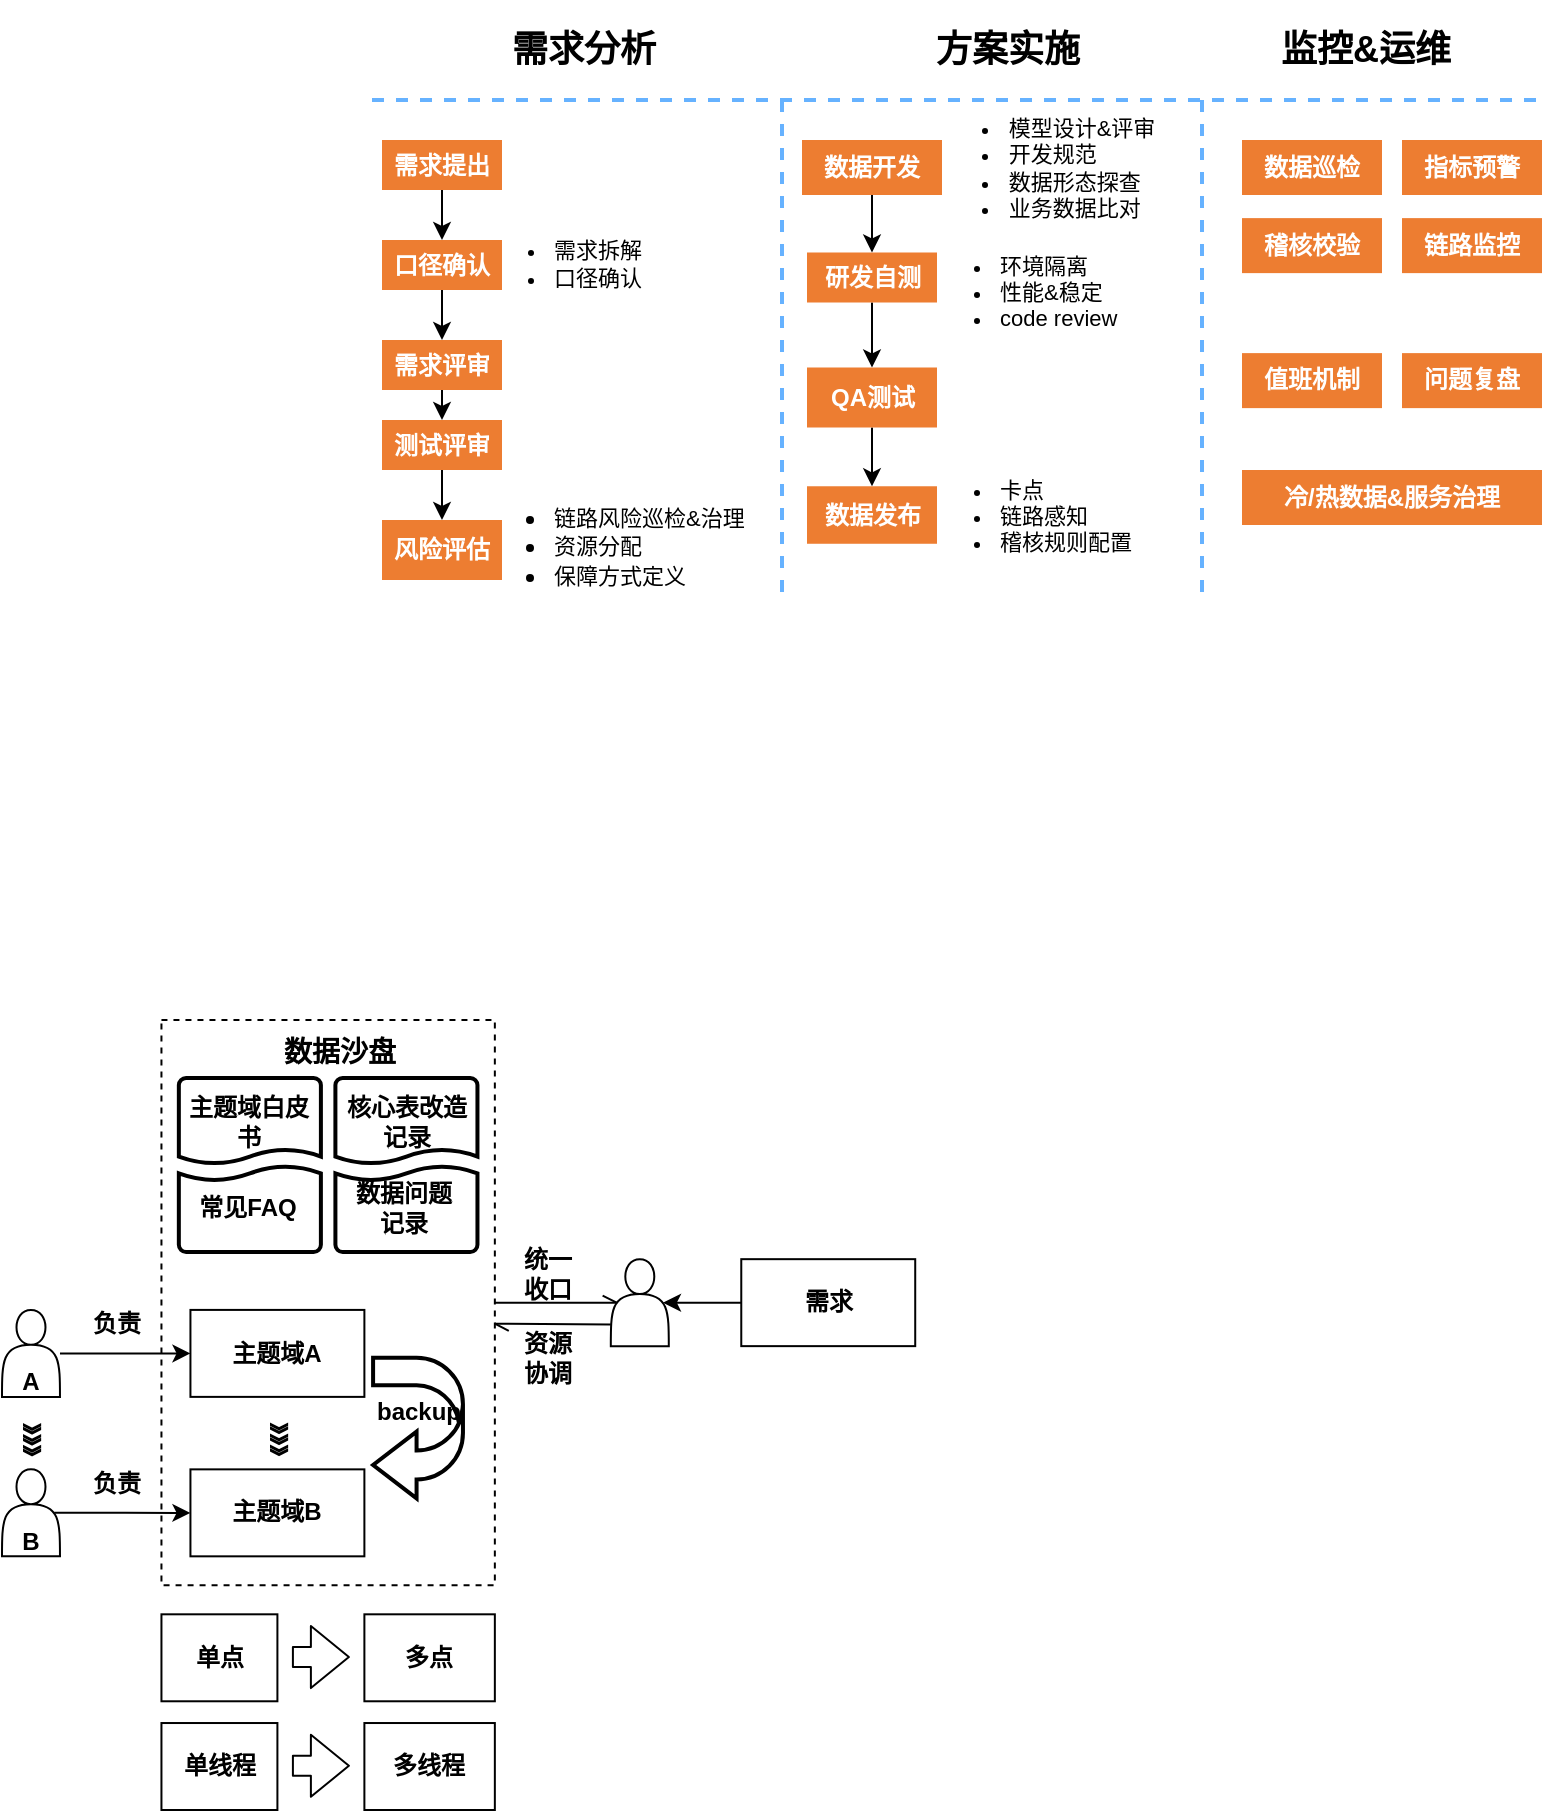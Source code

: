 <mxfile version="20.8.23" type="github">
  <diagram name="第 1 页" id="9t_LCf5cB-b87G4GpCwc">
    <mxGraphModel dx="1084" dy="1557" grid="1" gridSize="10" guides="1" tooltips="1" connect="1" arrows="1" fold="1" page="1" pageScale="1" pageWidth="827" pageHeight="1169" math="0" shadow="0">
      <root>
        <mxCell id="0" />
        <mxCell id="1" parent="0" />
        <mxCell id="ABy7lw26F6PikiW-eUqZ-20" style="edgeStyle=orthogonalEdgeStyle;rounded=0;orthogonalLoop=1;jettySize=auto;html=1;exitX=0.5;exitY=1;exitDx=0;exitDy=0;entryX=0.5;entryY=0;entryDx=0;entryDy=0;fillColor=#CC6600;" parent="1" source="ABy7lw26F6PikiW-eUqZ-21" target="ABy7lw26F6PikiW-eUqZ-23" edge="1">
          <mxGeometry relative="1" as="geometry" />
        </mxCell>
        <mxCell id="ABy7lw26F6PikiW-eUqZ-21" value="&lt;font color=&quot;#ffffff&quot;&gt;&lt;b&gt;口径确认&lt;/b&gt;&lt;/font&gt;" style="rounded=0;whiteSpace=wrap;html=1;strokeColor=none;fillColor=#ed7d31;" parent="1" vertex="1">
          <mxGeometry x="290" y="-130" width="60" height="25" as="geometry" />
        </mxCell>
        <mxCell id="ABy7lw26F6PikiW-eUqZ-22" style="edgeStyle=orthogonalEdgeStyle;rounded=0;orthogonalLoop=1;jettySize=auto;html=1;exitX=0.5;exitY=1;exitDx=0;exitDy=0;entryX=0.5;entryY=0;entryDx=0;entryDy=0;fontSize=11;fillColor=#CC6600;" parent="1" source="ABy7lw26F6PikiW-eUqZ-23" target="ABy7lw26F6PikiW-eUqZ-25" edge="1">
          <mxGeometry relative="1" as="geometry" />
        </mxCell>
        <mxCell id="ABy7lw26F6PikiW-eUqZ-23" value="&lt;b&gt;&lt;font color=&quot;#ffffff&quot;&gt;需求评审&lt;/font&gt;&lt;/b&gt;" style="rounded=0;whiteSpace=wrap;html=1;strokeColor=none;fillColor=#ed7d31;" parent="1" vertex="1">
          <mxGeometry x="290" y="-80" width="60" height="25" as="geometry" />
        </mxCell>
        <mxCell id="ABy7lw26F6PikiW-eUqZ-24" style="edgeStyle=orthogonalEdgeStyle;rounded=0;orthogonalLoop=1;jettySize=auto;html=1;exitX=0.5;exitY=1;exitDx=0;exitDy=0;fontFamily=微软雅黑;fontSize=11;fontColor=#000000;strokeColor=#000000;fillColor=#FFCC99;" parent="1" source="ABy7lw26F6PikiW-eUqZ-25" target="ABy7lw26F6PikiW-eUqZ-58" edge="1">
          <mxGeometry relative="1" as="geometry" />
        </mxCell>
        <mxCell id="ABy7lw26F6PikiW-eUqZ-25" value="&lt;font color=&quot;#ffffff&quot;&gt;&lt;b&gt;测试评审&lt;/b&gt;&lt;/font&gt;" style="rounded=0;whiteSpace=wrap;html=1;strokeColor=none;fillColor=#ed7d31;" parent="1" vertex="1">
          <mxGeometry x="290" y="-40" width="60" height="25" as="geometry" />
        </mxCell>
        <mxCell id="ABy7lw26F6PikiW-eUqZ-26" style="edgeStyle=orthogonalEdgeStyle;rounded=0;orthogonalLoop=1;jettySize=auto;html=1;exitX=0.5;exitY=1;exitDx=0;exitDy=0;entryX=0.5;entryY=0;entryDx=0;entryDy=0;fillColor=#CC6600;" parent="1" source="ABy7lw26F6PikiW-eUqZ-27" target="ABy7lw26F6PikiW-eUqZ-21" edge="1">
          <mxGeometry relative="1" as="geometry" />
        </mxCell>
        <mxCell id="ABy7lw26F6PikiW-eUqZ-27" value="&lt;font style=&quot;&quot; color=&quot;#ffffff&quot;&gt;&lt;b&gt;需求提出&lt;/b&gt;&lt;/font&gt;" style="rounded=0;whiteSpace=wrap;html=1;strokeColor=none;fillColor=#ed7d31;" parent="1" vertex="1">
          <mxGeometry x="290" y="-180" width="60" height="25" as="geometry" />
        </mxCell>
        <mxCell id="ABy7lw26F6PikiW-eUqZ-28" style="edgeStyle=orthogonalEdgeStyle;rounded=0;orthogonalLoop=1;jettySize=auto;html=1;exitX=0.5;exitY=1;exitDx=0;exitDy=0;fontSize=11;fillColor=#CC6600;" parent="1" source="ABy7lw26F6PikiW-eUqZ-29" target="ABy7lw26F6PikiW-eUqZ-31" edge="1">
          <mxGeometry relative="1" as="geometry" />
        </mxCell>
        <mxCell id="ABy7lw26F6PikiW-eUqZ-29" value="&lt;font color=&quot;#ffffff&quot;&gt;&lt;b&gt;研发自测&lt;/b&gt;&lt;/font&gt;" style="rounded=0;whiteSpace=wrap;html=1;strokeColor=none;fillColor=#ed7d31;" parent="1" vertex="1">
          <mxGeometry x="502.5" y="-123.75" width="65" height="25" as="geometry" />
        </mxCell>
        <mxCell id="ABy7lw26F6PikiW-eUqZ-30" style="edgeStyle=orthogonalEdgeStyle;rounded=0;orthogonalLoop=1;jettySize=auto;html=1;exitX=0.5;exitY=1;exitDx=0;exitDy=0;fontSize=11;fillColor=#CC6600;" parent="1" source="ABy7lw26F6PikiW-eUqZ-31" target="ABy7lw26F6PikiW-eUqZ-32" edge="1">
          <mxGeometry relative="1" as="geometry" />
        </mxCell>
        <mxCell id="ABy7lw26F6PikiW-eUqZ-31" value="&lt;font color=&quot;#ffffff&quot;&gt;&lt;b&gt;QA测试&lt;/b&gt;&lt;/font&gt;" style="rounded=0;whiteSpace=wrap;html=1;strokeColor=none;fillColor=#ed7d31;" parent="1" vertex="1">
          <mxGeometry x="502.5" y="-66.25" width="65" height="30" as="geometry" />
        </mxCell>
        <mxCell id="ABy7lw26F6PikiW-eUqZ-32" value="&lt;font color=&quot;#ffffff&quot;&gt;&lt;b&gt;数据发布&lt;/b&gt;&lt;/font&gt;" style="rounded=0;whiteSpace=wrap;html=1;strokeColor=none;fillColor=#ed7d31;" parent="1" vertex="1">
          <mxGeometry x="502.5" y="-6.87" width="65" height="28.75" as="geometry" />
        </mxCell>
        <mxCell id="ABy7lw26F6PikiW-eUqZ-33" value="&lt;ul&gt;&lt;li&gt;环境隔离&lt;/li&gt;&lt;li&gt;性能&amp;amp;稳定&lt;/li&gt;&lt;li&gt;code review&lt;/li&gt;&lt;/ul&gt;" style="text;html=1;strokeColor=none;fillColor=none;align=left;verticalAlign=middle;whiteSpace=wrap;rounded=0;dashed=1;fontSize=11;" parent="1" vertex="1">
          <mxGeometry x="557.49" y="-128.75" width="114" height="48.75" as="geometry" />
        </mxCell>
        <mxCell id="ABy7lw26F6PikiW-eUqZ-34" value="&lt;div&gt;&lt;ul&gt;&lt;li&gt;&lt;span&gt;卡点&lt;/span&gt;&lt;/li&gt;&lt;li&gt;链路感知&lt;/li&gt;&lt;li&gt;稽核规则配置&lt;/li&gt;&lt;/ul&gt;&lt;/div&gt;" style="text;html=1;strokeColor=none;fillColor=none;align=left;verticalAlign=middle;whiteSpace=wrap;rounded=0;dashed=1;fontSize=11;" parent="1" vertex="1">
          <mxGeometry x="557.49" y="-11.87" width="114" height="38.75" as="geometry" />
        </mxCell>
        <mxCell id="ABy7lw26F6PikiW-eUqZ-35" value="&lt;div style=&quot;text-align: left&quot;&gt;&lt;ul&gt;&lt;li style=&quot;border-color: var(--border-color);&quot;&gt;模型设计&amp;amp;评审&lt;/li&gt;&lt;li&gt;开发规范&lt;/li&gt;&lt;li&gt;数据形态探查&lt;/li&gt;&lt;li&gt;业务数据比对&lt;/li&gt;&lt;/ul&gt;&lt;/div&gt;" style="text;html=1;strokeColor=none;fillColor=none;align=center;verticalAlign=middle;whiteSpace=wrap;rounded=0;dashed=1;fontSize=11;" parent="1" vertex="1">
          <mxGeometry x="557.49" y="-203.13" width="126" height="73.75" as="geometry" />
        </mxCell>
        <mxCell id="ABy7lw26F6PikiW-eUqZ-39" value="&lt;h2&gt;&lt;span style=&quot;&quot;&gt;&lt;font style=&quot;font-size: 18px;&quot;&gt;需求分析&lt;/font&gt;&lt;/span&gt;&lt;/h2&gt;" style="text;html=1;strokeColor=none;fillColor=none;align=center;verticalAlign=middle;whiteSpace=wrap;rounded=0;dashed=1;fontSize=11;fontStyle=1" parent="1" vertex="1">
          <mxGeometry x="351" y="-240" width="80" height="30" as="geometry" />
        </mxCell>
        <mxCell id="ABy7lw26F6PikiW-eUqZ-41" style="edgeStyle=orthogonalEdgeStyle;rounded=0;orthogonalLoop=1;jettySize=auto;html=1;exitX=0.5;exitY=1;exitDx=0;exitDy=0;entryX=0.5;entryY=0;entryDx=0;entryDy=0;fontSize=11;fillColor=#CC6600;" parent="1" source="ABy7lw26F6PikiW-eUqZ-43" target="ABy7lw26F6PikiW-eUqZ-29" edge="1">
          <mxGeometry relative="1" as="geometry" />
        </mxCell>
        <mxCell id="ABy7lw26F6PikiW-eUqZ-43" value="&lt;font color=&quot;#ffffff&quot;&gt;&lt;b&gt;数据开发&lt;/b&gt;&lt;/font&gt;" style="rounded=0;whiteSpace=wrap;html=1;strokeColor=none;fillColor=#ed7d31;" parent="1" vertex="1">
          <mxGeometry x="500" y="-180" width="70" height="27.5" as="geometry" />
        </mxCell>
        <mxCell id="ABy7lw26F6PikiW-eUqZ-53" value="&lt;h2&gt;&lt;span style=&quot;&quot;&gt;&lt;font style=&quot;font-size: 18px;&quot;&gt;监控&amp;amp;运维&lt;/font&gt;&lt;/span&gt;&lt;/h2&gt;" style="text;html=1;strokeColor=none;fillColor=none;align=center;verticalAlign=middle;whiteSpace=wrap;rounded=0;dashed=1;fontSize=11;fontStyle=1" parent="1" vertex="1">
          <mxGeometry x="737" y="-240" width="90" height="30" as="geometry" />
        </mxCell>
        <mxCell id="ABy7lw26F6PikiW-eUqZ-57" value="&lt;ul&gt;&lt;li&gt;&lt;font style=&quot;font-size: 11px&quot;&gt;链路风险巡检&amp;amp;治理&lt;/font&gt;&lt;/li&gt;&lt;li&gt;&lt;font style=&quot;font-size: 11px&quot;&gt;资源分配&lt;/font&gt;&lt;/li&gt;&lt;li&gt;&lt;font style=&quot;font-size: 11px&quot;&gt;保障方式定义&lt;/font&gt;&lt;/li&gt;&lt;/ul&gt;" style="text;html=1;strokeColor=none;fillColor=none;align=left;verticalAlign=middle;whiteSpace=wrap;rounded=0;dashed=1;" parent="1" vertex="1">
          <mxGeometry x="334" y="2.5" width="146" height="40" as="geometry" />
        </mxCell>
        <mxCell id="ABy7lw26F6PikiW-eUqZ-58" value="&lt;b&gt;&lt;font color=&quot;#ffffff&quot;&gt;风险&lt;font face=&quot;微软雅黑&quot;&gt;评估&lt;/font&gt;&lt;/font&gt;&lt;/b&gt;" style="rounded=0;whiteSpace=wrap;html=1;strokeColor=none;fillColor=#ed7d31;" parent="1" vertex="1">
          <mxGeometry x="290" y="10" width="60" height="30" as="geometry" />
        </mxCell>
        <mxCell id="ABy7lw26F6PikiW-eUqZ-60" value="&lt;h2&gt;&lt;span style=&quot;font-size: 18px;&quot;&gt;方案实施&lt;/span&gt;&lt;/h2&gt;" style="text;html=1;strokeColor=none;fillColor=none;align=center;verticalAlign=middle;whiteSpace=wrap;rounded=0;dashed=1;fontSize=11;fontStyle=1" parent="1" vertex="1">
          <mxGeometry x="563.49" y="-240" width="80" height="30" as="geometry" />
        </mxCell>
        <mxCell id="ABy7lw26F6PikiW-eUqZ-61" value="&lt;ul&gt;&lt;li&gt;需求拆解&lt;/li&gt;&lt;li&gt;口径确认&lt;/li&gt;&lt;/ul&gt;" style="text;html=1;strokeColor=none;fillColor=none;align=left;verticalAlign=middle;whiteSpace=wrap;rounded=0;dashed=1;fontSize=11;" parent="1" vertex="1">
          <mxGeometry x="334" y="-136.88" width="114" height="38.75" as="geometry" />
        </mxCell>
        <mxCell id="ABy7lw26F6PikiW-eUqZ-62" value="&lt;font color=&quot;#ffffff&quot;&gt;&lt;b&gt;值班机制&lt;/b&gt;&lt;/font&gt;" style="rounded=0;whiteSpace=wrap;html=1;strokeColor=none;fillColor=#ed7d31;" parent="1" vertex="1">
          <mxGeometry x="720" y="-73.44" width="70" height="27.5" as="geometry" />
        </mxCell>
        <mxCell id="ABy7lw26F6PikiW-eUqZ-63" value="&lt;font color=&quot;#ffffff&quot;&gt;&lt;b&gt;指标预警&lt;/b&gt;&lt;/font&gt;" style="rounded=0;whiteSpace=wrap;html=1;strokeColor=none;fillColor=#ed7d31;" parent="1" vertex="1">
          <mxGeometry x="800" y="-180" width="70" height="27.5" as="geometry" />
        </mxCell>
        <mxCell id="ABy7lw26F6PikiW-eUqZ-64" value="&lt;font color=&quot;#ffffff&quot;&gt;&lt;b&gt;数据巡检&lt;/b&gt;&lt;/font&gt;" style="rounded=0;whiteSpace=wrap;html=1;strokeColor=none;fillColor=#ed7d31;" parent="1" vertex="1">
          <mxGeometry x="720" y="-180" width="70" height="27.5" as="geometry" />
        </mxCell>
        <mxCell id="ABy7lw26F6PikiW-eUqZ-65" value="&lt;font color=&quot;#ffffff&quot;&gt;&lt;b&gt;稽核校验&lt;/b&gt;&lt;/font&gt;" style="rounded=0;whiteSpace=wrap;html=1;strokeColor=none;fillColor=#ed7d31;" parent="1" vertex="1">
          <mxGeometry x="720" y="-140.94" width="70" height="27.5" as="geometry" />
        </mxCell>
        <mxCell id="ABy7lw26F6PikiW-eUqZ-66" value="&lt;font color=&quot;#ffffff&quot;&gt;&lt;b&gt;冷/热数据&amp;amp;服务治理&lt;/b&gt;&lt;/font&gt;" style="rounded=0;whiteSpace=wrap;html=1;strokeColor=none;fillColor=#ed7d31;" parent="1" vertex="1">
          <mxGeometry x="720" y="-15" width="150" height="27.5" as="geometry" />
        </mxCell>
        <mxCell id="ABy7lw26F6PikiW-eUqZ-67" value="&lt;font color=&quot;#ffffff&quot;&gt;&lt;b&gt;问题复盘&lt;/b&gt;&lt;/font&gt;" style="rounded=0;whiteSpace=wrap;html=1;strokeColor=none;fillColor=#ed7d31;" parent="1" vertex="1">
          <mxGeometry x="800" y="-73.44" width="70" height="27.5" as="geometry" />
        </mxCell>
        <mxCell id="ABy7lw26F6PikiW-eUqZ-75" value="" style="endArrow=none;html=1;rounded=0;sketch=0;hachureGap=4;jiggle=2;curveFitting=1;fontFamily=Architects Daughter;fontSource=https%3A%2F%2Ffonts.googleapis.com%2Fcss%3Ffamily%3DArchitects%2BDaughter;fontSize=18;fontColor=#FFFFFF;strokeWidth=2;dashed=1;fillColor=#a0522d;strokeColor=#66B2FF;" parent="1" edge="1">
          <mxGeometry width="50" height="50" relative="1" as="geometry">
            <mxPoint x="285" y="-200" as="sourcePoint" />
            <mxPoint x="870" y="-200" as="targetPoint" />
          </mxGeometry>
        </mxCell>
        <mxCell id="ABy7lw26F6PikiW-eUqZ-76" value="" style="endArrow=none;html=1;rounded=0;sketch=0;hachureGap=4;jiggle=2;curveFitting=1;fontFamily=Architects Daughter;fontSource=https%3A%2F%2Ffonts.googleapis.com%2Fcss%3Ffamily%3DArchitects%2BDaughter;fontSize=18;fontColor=#FFFFFF;strokeWidth=2;dashed=1;fillColor=#a0522d;strokeColor=#66B2FF;" parent="1" edge="1">
          <mxGeometry width="50" height="50" relative="1" as="geometry">
            <mxPoint x="490" y="-200" as="sourcePoint" />
            <mxPoint x="490" y="50" as="targetPoint" />
          </mxGeometry>
        </mxCell>
        <mxCell id="ABy7lw26F6PikiW-eUqZ-77" value="" style="endArrow=none;html=1;rounded=0;sketch=0;hachureGap=4;jiggle=2;curveFitting=1;fontFamily=Architects Daughter;fontSource=https%3A%2F%2Ffonts.googleapis.com%2Fcss%3Ffamily%3DArchitects%2BDaughter;fontSize=18;fontColor=#FFFFFF;strokeWidth=2;dashed=1;fillColor=#a0522d;strokeColor=#66B2FF;" parent="1" edge="1">
          <mxGeometry width="50" height="50" relative="1" as="geometry">
            <mxPoint x="700" y="-199.99" as="sourcePoint" />
            <mxPoint x="700" y="50" as="targetPoint" />
          </mxGeometry>
        </mxCell>
        <mxCell id="ABy7lw26F6PikiW-eUqZ-80" value="&lt;font color=&quot;#ffffff&quot;&gt;&lt;b&gt;链路监控&lt;/b&gt;&lt;/font&gt;" style="rounded=0;whiteSpace=wrap;html=1;strokeColor=none;fillColor=#ed7d31;" parent="1" vertex="1">
          <mxGeometry x="800" y="-140.94" width="70" height="27.5" as="geometry" />
        </mxCell>
        <mxCell id="AeJb_-g4OJ0gDthynvQF-36" value="" style="group" vertex="1" connectable="0" parent="1">
          <mxGeometry x="100" y="260" width="456.61" height="395" as="geometry" />
        </mxCell>
        <mxCell id="AeJb_-g4OJ0gDthynvQF-2" value="" style="rounded=0;whiteSpace=wrap;html=1;dashed=1;fontStyle=1;" diagramCategory="general" diagramName="Rectangle" vertex="1" parent="AeJb_-g4OJ0gDthynvQF-36">
          <mxGeometry x="79.726" width="166.699" height="282.661" as="geometry" />
        </mxCell>
        <mxCell id="AeJb_-g4OJ0gDthynvQF-3" value="主题域A" style="rounded=0;whiteSpace=wrap;html=1;fontStyle=1;" diagramCategory="general" diagramName="Rectangle" vertex="1" parent="AeJb_-g4OJ0gDthynvQF-36">
          <mxGeometry x="94.221" y="144.954" width="86.973" height="43.486" as="geometry" />
        </mxCell>
        <mxCell id="AeJb_-g4OJ0gDthynvQF-5" value="需求" style="rounded=0;whiteSpace=wrap;html=1;fontStyle=1;" diagramCategory="general" diagramName="Rectangle" vertex="1" parent="AeJb_-g4OJ0gDthynvQF-36">
          <mxGeometry x="369.637" y="119.587" width="86.973" height="43.486" as="geometry" />
        </mxCell>
        <mxCell id="AeJb_-g4OJ0gDthynvQF-6" style="edgeStyle=orthogonalEdgeStyle;rounded=0;orthogonalLoop=1;jettySize=auto;html=1;fontStyle=1;" edge="1" parent="AeJb_-g4OJ0gDthynvQF-36" source="AeJb_-g4OJ0gDthynvQF-7" target="AeJb_-g4OJ0gDthynvQF-3">
          <mxGeometry relative="1" as="geometry" />
        </mxCell>
        <mxCell id="AeJb_-g4OJ0gDthynvQF-7" value="" style="shape=actor;whiteSpace=wrap;html=1;fontStyle=1;" diagramCategory="advanced" diagramName="User" vertex="1" parent="AeJb_-g4OJ0gDthynvQF-36">
          <mxGeometry y="144.954" width="28.991" height="43.486" as="geometry" />
        </mxCell>
        <mxCell id="AeJb_-g4OJ0gDthynvQF-9" value="" style="shape=actor;whiteSpace=wrap;html=1;fontStyle=1;" diagramCategory="advanced" diagramName="User" vertex="1" parent="AeJb_-g4OJ0gDthynvQF-36">
          <mxGeometry y="224.679" width="28.991" height="43.486" as="geometry" />
        </mxCell>
        <mxCell id="AeJb_-g4OJ0gDthynvQF-10" value="主题域B" style="rounded=0;whiteSpace=wrap;html=1;fontStyle=1;" diagramCategory="general" diagramName="Rectangle" vertex="1" parent="AeJb_-g4OJ0gDthynvQF-36">
          <mxGeometry x="94.221" y="224.679" width="86.973" height="43.486" as="geometry" />
        </mxCell>
        <mxCell id="AeJb_-g4OJ0gDthynvQF-8" style="edgeStyle=orthogonalEdgeStyle;rounded=0;orthogonalLoop=1;jettySize=auto;html=1;exitX=0.9;exitY=0.5;exitDx=0;exitDy=0;exitPerimeter=0;fontStyle=1;" edge="1" parent="AeJb_-g4OJ0gDthynvQF-36" source="AeJb_-g4OJ0gDthynvQF-9" target="AeJb_-g4OJ0gDthynvQF-10">
          <mxGeometry relative="1" as="geometry" />
        </mxCell>
        <mxCell id="AeJb_-g4OJ0gDthynvQF-11" value="A" style="text;html=1;strokeColor=none;fillColor=none;align=center;verticalAlign=middle;whiteSpace=wrap;rounded=0;fontStyle=1;" diagramCategory="general" diagramName="text" vertex="1" parent="AeJb_-g4OJ0gDthynvQF-36">
          <mxGeometry y="173.945" width="28.991" height="14.495" as="geometry" />
        </mxCell>
        <mxCell id="AeJb_-g4OJ0gDthynvQF-12" value="B" style="text;html=1;strokeColor=none;fillColor=none;align=center;verticalAlign=middle;whiteSpace=wrap;rounded=0;fontStyle=1;" diagramCategory="general" diagramName="text" vertex="1" parent="AeJb_-g4OJ0gDthynvQF-36">
          <mxGeometry y="253.67" width="28.991" height="14.495" as="geometry" />
        </mxCell>
        <mxCell id="AeJb_-g4OJ0gDthynvQF-13" value="负责" style="text;html=1;strokeColor=none;fillColor=none;align=center;verticalAlign=middle;whiteSpace=wrap;rounded=0;fontStyle=1;" diagramCategory="general" diagramName="text" vertex="1" parent="AeJb_-g4OJ0gDthynvQF-36">
          <mxGeometry x="43.487" y="144.954" width="28.991" height="14.495" as="geometry" />
        </mxCell>
        <mxCell id="AeJb_-g4OJ0gDthynvQF-14" value="负责" style="text;html=1;strokeColor=none;fillColor=none;align=center;verticalAlign=middle;whiteSpace=wrap;rounded=0;fontStyle=1;" diagramCategory="general" diagramName="text" vertex="1" parent="AeJb_-g4OJ0gDthynvQF-36">
          <mxGeometry x="43.487" y="224.679" width="28.991" height="14.495" as="geometry" />
        </mxCell>
        <mxCell id="AeJb_-g4OJ0gDthynvQF-15" value="》》》" style="text;html=1;strokeColor=none;fillColor=none;align=center;verticalAlign=middle;whiteSpace=wrap;rounded=0;rotation=90;fontStyle=1;" diagramCategory="general" diagramName="text" vertex="1" parent="AeJb_-g4OJ0gDthynvQF-36">
          <mxGeometry y="202.936" width="28.991" height="14.495" as="geometry" />
        </mxCell>
        <mxCell id="AeJb_-g4OJ0gDthynvQF-16" value="》》》" style="text;html=1;strokeColor=none;fillColor=none;align=center;verticalAlign=middle;whiteSpace=wrap;rounded=0;rotation=90;fontStyle=1;" diagramCategory="general" diagramName="text" vertex="1" parent="AeJb_-g4OJ0gDthynvQF-36">
          <mxGeometry x="123.212" y="202.936" width="28.991" height="14.495" as="geometry" />
        </mxCell>
        <mxCell id="AeJb_-g4OJ0gDthynvQF-17" value="统一收口" style="text;html=1;strokeColor=none;fillColor=none;align=center;verticalAlign=middle;whiteSpace=wrap;rounded=0;fontStyle=1;" diagramCategory="general" diagramName="text" vertex="1" parent="AeJb_-g4OJ0gDthynvQF-36">
          <mxGeometry x="260" y="119.59" width="26.33" height="14.5" as="geometry" />
        </mxCell>
        <mxCell id="AeJb_-g4OJ0gDthynvQF-18" value="单点" style="rounded=0;whiteSpace=wrap;html=1;fontStyle=1;" diagramCategory="general" diagramName="Rectangle" vertex="1" parent="AeJb_-g4OJ0gDthynvQF-36">
          <mxGeometry x="79.726" y="297.156" width="57.982" height="43.486" as="geometry" />
        </mxCell>
        <mxCell id="AeJb_-g4OJ0gDthynvQF-19" value="多点" style="rounded=0;whiteSpace=wrap;html=1;fontStyle=1;" diagramCategory="general" diagramName="Rectangle" vertex="1" parent="AeJb_-g4OJ0gDthynvQF-36">
          <mxGeometry x="181.194" y="297.156" width="65.23" height="43.486" as="geometry" />
        </mxCell>
        <mxCell id="AeJb_-g4OJ0gDthynvQF-20" value="" style="shape=actor;whiteSpace=wrap;html=1;fontStyle=1;" diagramCategory="advanced" diagramName="User" vertex="1" parent="AeJb_-g4OJ0gDthynvQF-36">
          <mxGeometry x="304.407" y="119.587" width="28.991" height="43.486" as="geometry" />
        </mxCell>
        <mxCell id="AeJb_-g4OJ0gDthynvQF-1" style="edgeStyle=orthogonalEdgeStyle;rounded=0;orthogonalLoop=1;jettySize=auto;html=1;exitX=1;exitY=0.5;exitDx=0;exitDy=0;entryX=0.1;entryY=0.5;entryDx=0;entryDy=0;entryPerimeter=0;endArrow=openAsync;endFill=0;fontStyle=1;" edge="1" parent="AeJb_-g4OJ0gDthynvQF-36" source="AeJb_-g4OJ0gDthynvQF-2" target="AeJb_-g4OJ0gDthynvQF-20">
          <mxGeometry relative="1" as="geometry" />
        </mxCell>
        <mxCell id="AeJb_-g4OJ0gDthynvQF-4" style="edgeStyle=orthogonalEdgeStyle;rounded=0;orthogonalLoop=1;jettySize=auto;html=1;exitX=0;exitY=0.5;exitDx=0;exitDy=0;entryX=0.9;entryY=0.5;entryDx=0;entryDy=0;entryPerimeter=0;fontSize=16;fontStyle=1;" edge="1" parent="AeJb_-g4OJ0gDthynvQF-36" source="AeJb_-g4OJ0gDthynvQF-5" target="AeJb_-g4OJ0gDthynvQF-20">
          <mxGeometry relative="1" as="geometry" />
        </mxCell>
        <mxCell id="AeJb_-g4OJ0gDthynvQF-21" value="" style="shape=flexArrow;endArrow=classic;html=1;fontStyle=1;" diagramCategory="general" diagramName="arrow" edge="1" parent="AeJb_-g4OJ0gDthynvQF-36">
          <mxGeometry width="50" height="50" relative="1" as="geometry">
            <mxPoint x="144.956" y="318.537" as="sourcePoint" />
            <mxPoint x="173.947" y="318.537" as="targetPoint" />
          </mxGeometry>
        </mxCell>
        <mxCell id="AeJb_-g4OJ0gDthynvQF-22" value="&lt;font style=&quot;font-size: 14px;&quot;&gt;数据沙盘&lt;/font&gt;" style="text;html=1;strokeColor=none;fillColor=none;align=center;verticalAlign=middle;whiteSpace=wrap;rounded=0;fontSize=16;fontStyle=1;" diagramCategory="general" diagramName="text" vertex="1" parent="AeJb_-g4OJ0gDthynvQF-36">
          <mxGeometry x="137.71" y="7.25" width="62.29" height="14.5" as="geometry" />
        </mxCell>
        <mxCell id="AeJb_-g4OJ0gDthynvQF-23" value="单线程" style="rounded=0;whiteSpace=wrap;html=1;fontStyle=1;" diagramCategory="general" diagramName="Rectangle" vertex="1" parent="AeJb_-g4OJ0gDthynvQF-36">
          <mxGeometry x="79.726" y="351.514" width="57.982" height="43.486" as="geometry" />
        </mxCell>
        <mxCell id="AeJb_-g4OJ0gDthynvQF-24" value="多线程" style="rounded=0;whiteSpace=wrap;html=1;fontStyle=1;" diagramCategory="general" diagramName="Rectangle" vertex="1" parent="AeJb_-g4OJ0gDthynvQF-36">
          <mxGeometry x="181.194" y="351.514" width="65.23" height="43.486" as="geometry" />
        </mxCell>
        <mxCell id="AeJb_-g4OJ0gDthynvQF-25" value="" style="shape=flexArrow;endArrow=classic;html=1;fontStyle=1;" diagramCategory="general" diagramName="arrow" edge="1" parent="AeJb_-g4OJ0gDthynvQF-36">
          <mxGeometry width="50" height="50" relative="1" as="geometry">
            <mxPoint x="144.956" y="372.894" as="sourcePoint" />
            <mxPoint x="173.947" y="372.894" as="targetPoint" />
          </mxGeometry>
        </mxCell>
        <mxCell id="AeJb_-g4OJ0gDthynvQF-26" value="核心表改造记录" style="shape=mxgraph.flowchart.document;whiteSpace=wrap;html=1;fillColor=#ffffff;strokeColor=#000000;strokeWidth=2;fontStyle=1;" diagramCategory="Flowchart" diagramName="Document" vertex="1" parent="AeJb_-g4OJ0gDthynvQF-36">
          <mxGeometry x="166.699" y="28.991" width="71.028" height="43.486" as="geometry" />
        </mxCell>
        <mxCell id="AeJb_-g4OJ0gDthynvQF-27" value="主题域白皮书" style="shape=mxgraph.flowchart.document;whiteSpace=wrap;html=1;fillColor=#ffffff;strokeColor=#000000;strokeWidth=2;fontStyle=1;" diagramCategory="Flowchart" diagramName="Document" vertex="1" parent="AeJb_-g4OJ0gDthynvQF-36">
          <mxGeometry x="88.423" y="28.991" width="71.028" height="43.486" as="geometry" />
        </mxCell>
        <mxCell id="AeJb_-g4OJ0gDthynvQF-28" value="" style="shape=mxgraph.flowchart.document;whiteSpace=wrap;html=1;fillColor=#ffffff;strokeColor=#000000;strokeWidth=2;rotation=-180;fontStyle=1;" diagramCategory="Flowchart" diagramName="Document" vertex="1" parent="AeJb_-g4OJ0gDthynvQF-36">
          <mxGeometry x="88.423" y="72.477" width="71.028" height="43.486" as="geometry" />
        </mxCell>
        <mxCell id="AeJb_-g4OJ0gDthynvQF-29" value="常见FAQ" style="text;html=1;strokeColor=none;fillColor=none;align=center;verticalAlign=middle;whiteSpace=wrap;rounded=0;fontStyle=1;" diagramCategory="general" diagramName="text" vertex="1" parent="AeJb_-g4OJ0gDthynvQF-36">
          <mxGeometry x="94.221" y="86.972" width="57.982" height="14.495" as="geometry" />
        </mxCell>
        <mxCell id="AeJb_-g4OJ0gDthynvQF-30" value="" style="shape=mxgraph.flowchart.document;whiteSpace=wrap;html=1;fillColor=#ffffff;strokeColor=#000000;strokeWidth=2;rotation=-180;fontStyle=1;" diagramCategory="Flowchart" diagramName="Document" vertex="1" parent="AeJb_-g4OJ0gDthynvQF-36">
          <mxGeometry x="166.699" y="72.477" width="71.028" height="43.486" as="geometry" />
        </mxCell>
        <mxCell id="AeJb_-g4OJ0gDthynvQF-31" value="数据问题记录" style="text;html=1;strokeColor=none;fillColor=none;align=center;verticalAlign=middle;whiteSpace=wrap;rounded=0;fontStyle=1;" diagramCategory="general" diagramName="text" vertex="1" parent="AeJb_-g4OJ0gDthynvQF-36">
          <mxGeometry x="172.497" y="86.972" width="57.982" height="14.495" as="geometry" />
        </mxCell>
        <mxCell id="AeJb_-g4OJ0gDthynvQF-32" value="" style="endArrow=openAsync;html=1;exitX=0;exitY=0.75;exitDx=0;exitDy=0;endFill=0;fontStyle=1;" diagramCategory="general" diagramName="DirectionalConnector" edge="1" parent="AeJb_-g4OJ0gDthynvQF-36" source="AeJb_-g4OJ0gDthynvQF-20">
          <mxGeometry width="50" height="50" relative="1" as="geometry">
            <mxPoint x="297.159" y="152.202" as="sourcePoint" />
            <mxPoint x="246.424" y="151.839" as="targetPoint" />
          </mxGeometry>
        </mxCell>
        <mxCell id="AeJb_-g4OJ0gDthynvQF-33" value="资源协调" style="text;html=1;strokeColor=none;fillColor=none;align=center;verticalAlign=middle;whiteSpace=wrap;rounded=0;fontStyle=1;" diagramCategory="general" diagramName="text" vertex="1" parent="AeJb_-g4OJ0gDthynvQF-36">
          <mxGeometry x="260" y="144.95" width="26.33" height="47.8" as="geometry" />
        </mxCell>
        <mxCell id="AeJb_-g4OJ0gDthynvQF-34" value="" style="shape=mxgraph.arrows.u_turn_left_arrow;whiteSpace=wrap;html=1;fillColor=#ffffff;strokeColor=#000000;strokeWidth=2;" diagramCategory="arrow" diagramName="UTurnLeftArrow" vertex="1" parent="AeJb_-g4OJ0gDthynvQF-36">
          <mxGeometry x="185.543" y="168.872" width="44.936" height="70.303" as="geometry" />
        </mxCell>
        <mxCell id="AeJb_-g4OJ0gDthynvQF-35" value="backup" style="text;html=1;strokeColor=none;fillColor=none;align=center;verticalAlign=middle;whiteSpace=wrap;rounded=0;fontStyle=1;" diagramCategory="general" diagramName="text" vertex="1" parent="AeJb_-g4OJ0gDthynvQF-36">
          <mxGeometry x="193.516" y="188.44" width="28.991" height="14.495" as="geometry" />
        </mxCell>
      </root>
    </mxGraphModel>
  </diagram>
</mxfile>
